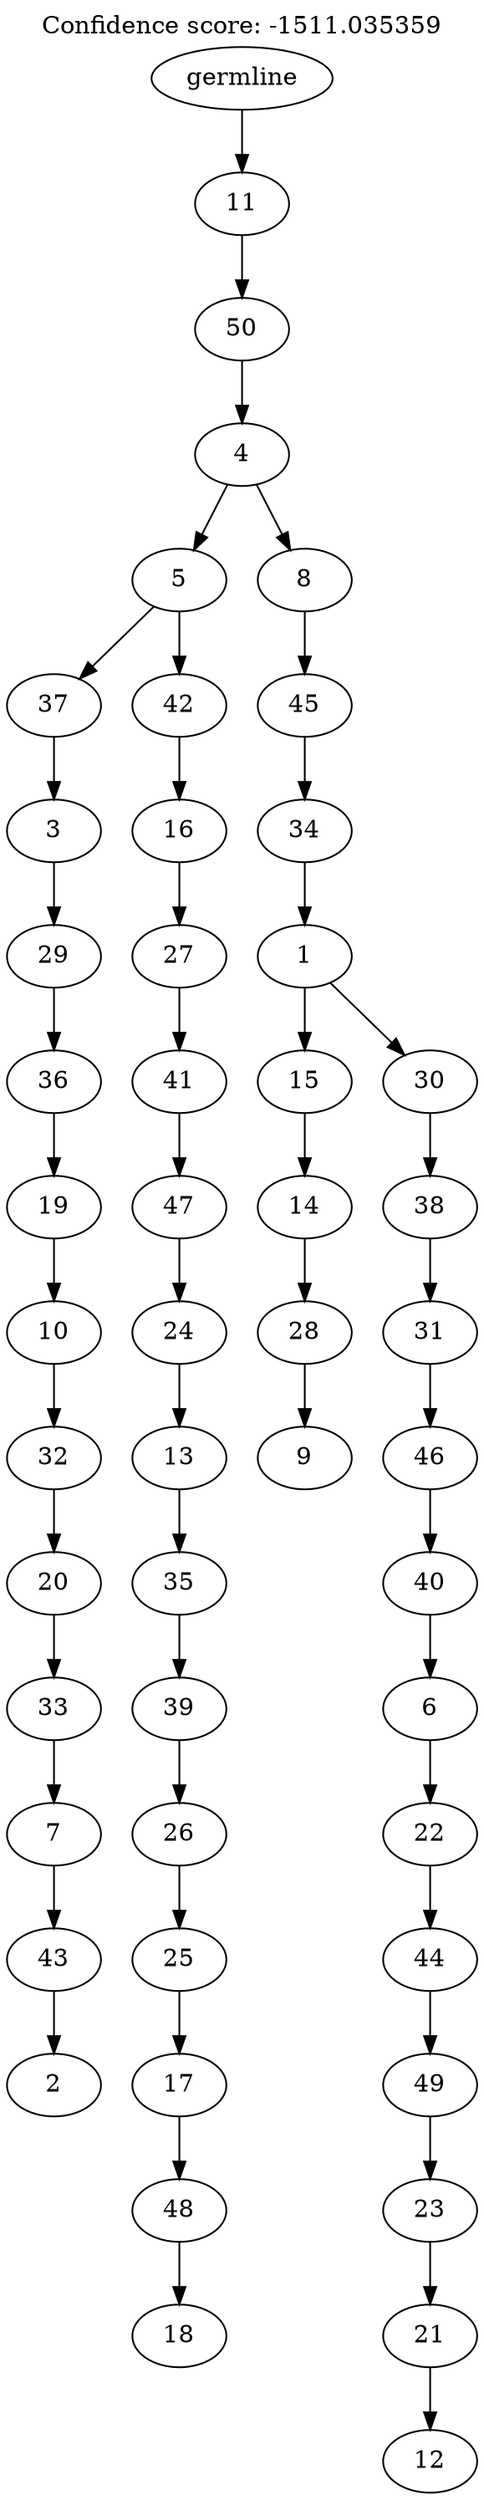 digraph g {
	"49" -> "50";
	"50" [label="2"];
	"48" -> "49";
	"49" [label="43"];
	"47" -> "48";
	"48" [label="7"];
	"46" -> "47";
	"47" [label="33"];
	"45" -> "46";
	"46" [label="20"];
	"44" -> "45";
	"45" [label="32"];
	"43" -> "44";
	"44" [label="10"];
	"42" -> "43";
	"43" [label="19"];
	"41" -> "42";
	"42" [label="36"];
	"40" -> "41";
	"41" [label="29"];
	"39" -> "40";
	"40" [label="3"];
	"37" -> "38";
	"38" [label="18"];
	"36" -> "37";
	"37" [label="48"];
	"35" -> "36";
	"36" [label="17"];
	"34" -> "35";
	"35" [label="25"];
	"33" -> "34";
	"34" [label="26"];
	"32" -> "33";
	"33" [label="39"];
	"31" -> "32";
	"32" [label="35"];
	"30" -> "31";
	"31" [label="13"];
	"29" -> "30";
	"30" [label="24"];
	"28" -> "29";
	"29" [label="47"];
	"27" -> "28";
	"28" [label="41"];
	"26" -> "27";
	"27" [label="27"];
	"25" -> "26";
	"26" [label="16"];
	"24" -> "25";
	"25" [label="42"];
	"24" -> "39";
	"39" [label="37"];
	"22" -> "23";
	"23" [label="9"];
	"21" -> "22";
	"22" [label="28"];
	"20" -> "21";
	"21" [label="14"];
	"18" -> "19";
	"19" [label="12"];
	"17" -> "18";
	"18" [label="21"];
	"16" -> "17";
	"17" [label="23"];
	"15" -> "16";
	"16" [label="49"];
	"14" -> "15";
	"15" [label="44"];
	"13" -> "14";
	"14" [label="22"];
	"12" -> "13";
	"13" [label="6"];
	"11" -> "12";
	"12" [label="40"];
	"10" -> "11";
	"11" [label="46"];
	"9" -> "10";
	"10" [label="31"];
	"8" -> "9";
	"9" [label="38"];
	"7" -> "8";
	"8" [label="30"];
	"7" -> "20";
	"20" [label="15"];
	"6" -> "7";
	"7" [label="1"];
	"5" -> "6";
	"6" [label="34"];
	"4" -> "5";
	"5" [label="45"];
	"3" -> "4";
	"4" [label="8"];
	"3" -> "24";
	"24" [label="5"];
	"2" -> "3";
	"3" [label="4"];
	"1" -> "2";
	"2" [label="50"];
	"0" -> "1";
	"1" [label="11"];
	"0" [label="germline"];
	labelloc="t";
	label="Confidence score: -1511.035359";
}
